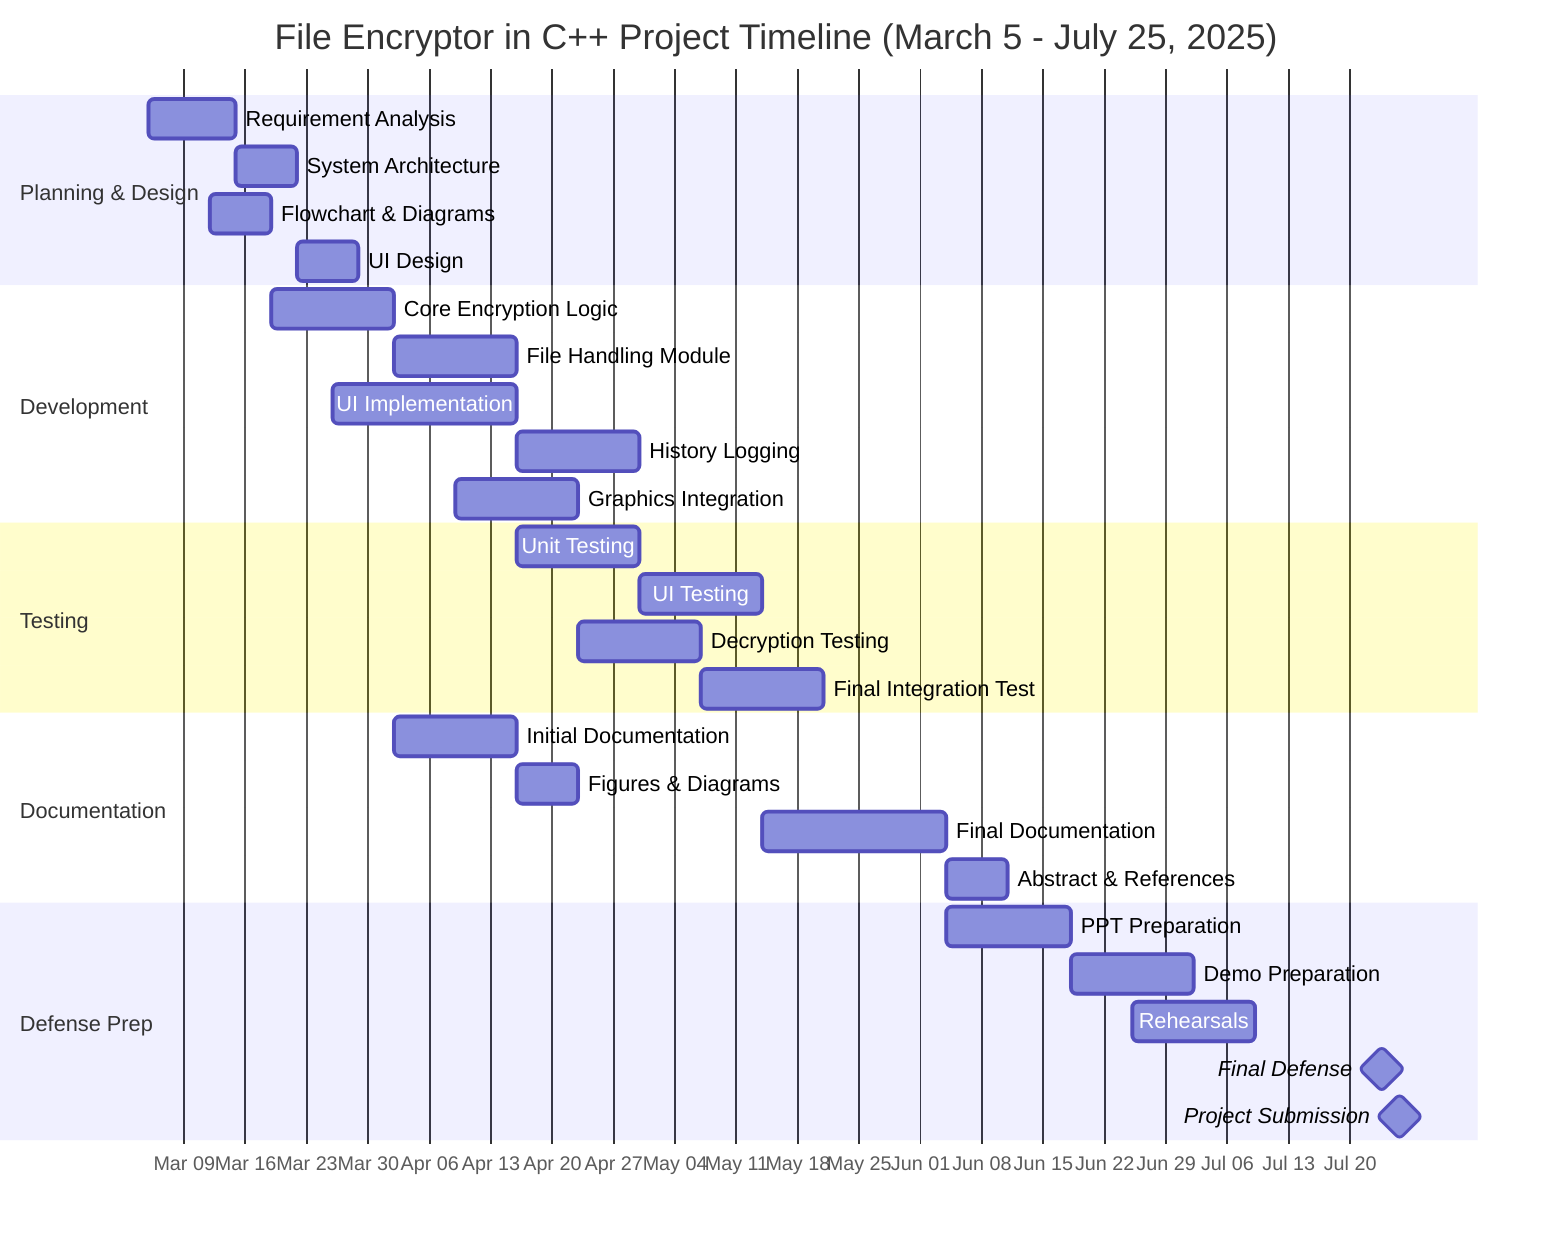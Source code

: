 gantt
    title File Encryptor in C++ Project Timeline (March 5 - July 25, 2025)
    dateFormat  YYYY-MM-DD
    axisFormat  %b %d
    
    section Planning & Design
    Requirement Analysis      :plan1, 2025-03-05, 10d
    System Architecture      :plan2, after plan1, 7d
    Flowchart & Diagrams      :plan3, 2025-03-12, 7d
    UI Design                :plan4, after plan2, 7d
    
    section Development
    Core Encryption Logic    :dev1, 2025-03-19, 14d
    File Handling Module     :dev2, after dev1, 14d
    UI Implementation        :dev3, 2025-03-26, 21d
    History Logging          :dev4, after dev2, 14d
    Graphics Integration     :dev5, 2025-04-09, 14d
    
    section Testing
    Unit Testing             :test1, 2025-04-16, 14d
    UI Testing               :test2, after test1, 14d
    Decryption Testing       :test3, 2025-04-23, 14d
    Final Integration Test   :test4, after test3, 14d
    
    section Documentation
    Initial Documentation    :doc1, 2025-04-02, 14d
    Figures & Diagrams       :doc2, after doc1, 7d
    Final Documentation      :doc3, 2025-05-14, 21d
    Abstract & References    :doc4, after doc3, 7d
    
    section Defense Prep
    PPT Preparation          :def1, 2025-06-04, 14d
    Demo Preparation         :def2, after def1, 14d
    Rehearsals               :def3, 2025-06-25, 14d
    
    Final Defense            :milestone, defense, 2025-07-23, 1d
    Project Submission       :milestone, submit, 2025-07-25, 1d